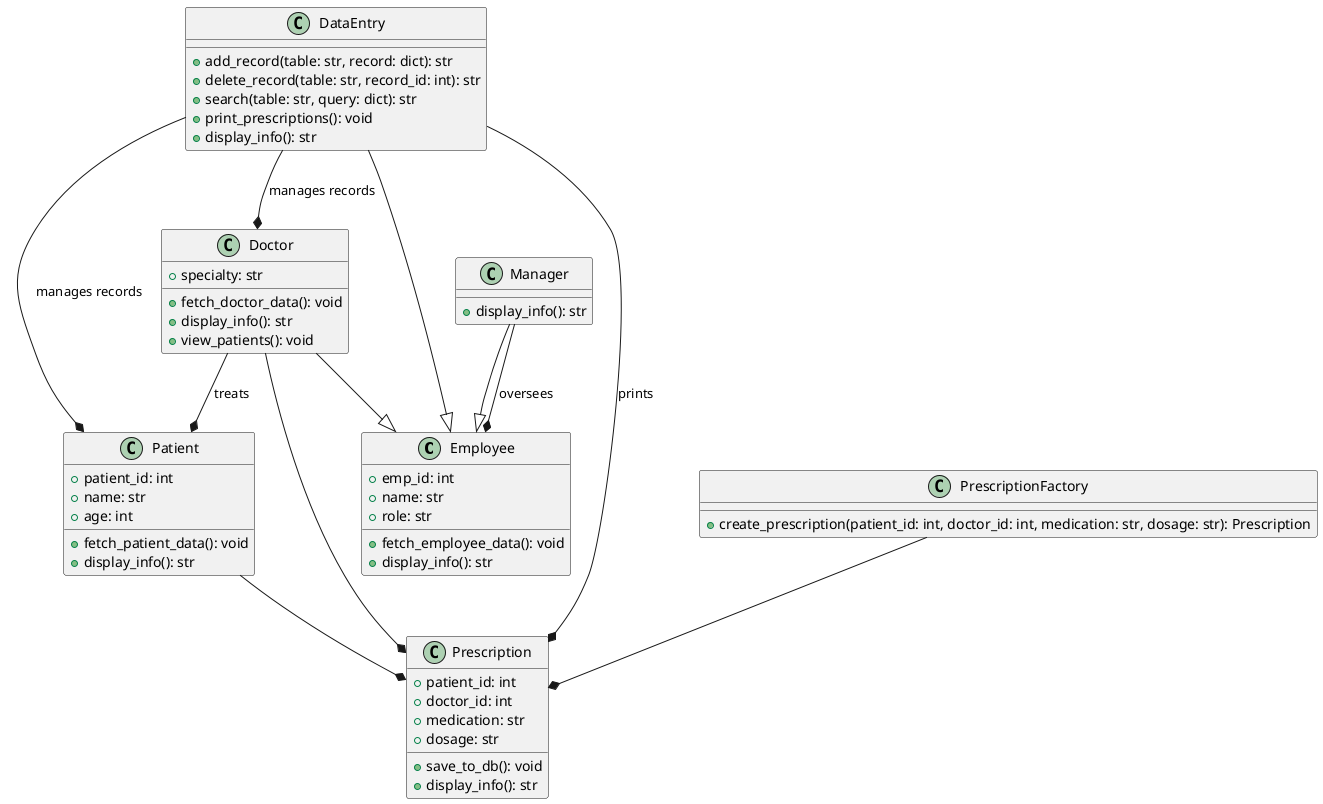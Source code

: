 @startuml diagram1

class Employee {
    + emp_id: int
    + name: str
    + role: str
    + fetch_employee_data(): void
    + display_info(): str
}

class Doctor {
    + specialty: str
    + fetch_doctor_data(): void
    + display_info(): str
    + view_patients(): void
}

class Patient {
    + patient_id: int
    + name: str
    + age: int
    + fetch_patient_data(): void
    + display_info(): str
}

class DataEntry {
    + add_record(table: str, record: dict): str
    + delete_record(table: str, record_id: int): str
    + search(table: str, query: dict): str
    + print_prescriptions(): void
    + display_info(): str
}

class Manager {
    + display_info(): str
}

class Prescription {
    + patient_id: int
    + doctor_id: int
    + medication: str
    + dosage: str
    + save_to_db(): void
    + display_info(): str
}

class PrescriptionFactory {
    + create_prescription(patient_id: int, doctor_id: int, medication: str, dosage: str): Prescription
}

' Inheritance relationships
Doctor --|> Employee
DataEntry --|> Employee
Manager --|> Employee

' Associations
Doctor --* Prescription
Patient --* Prescription
Doctor --* Patient : "treats"
PrescriptionFactory --* Prescription
DataEntry --* Prescription : "prints"
DataEntry --* Patient : "manages records"
DataEntry --* Doctor : "manages records"
Manager --* Employee : "oversees"

@enduml
